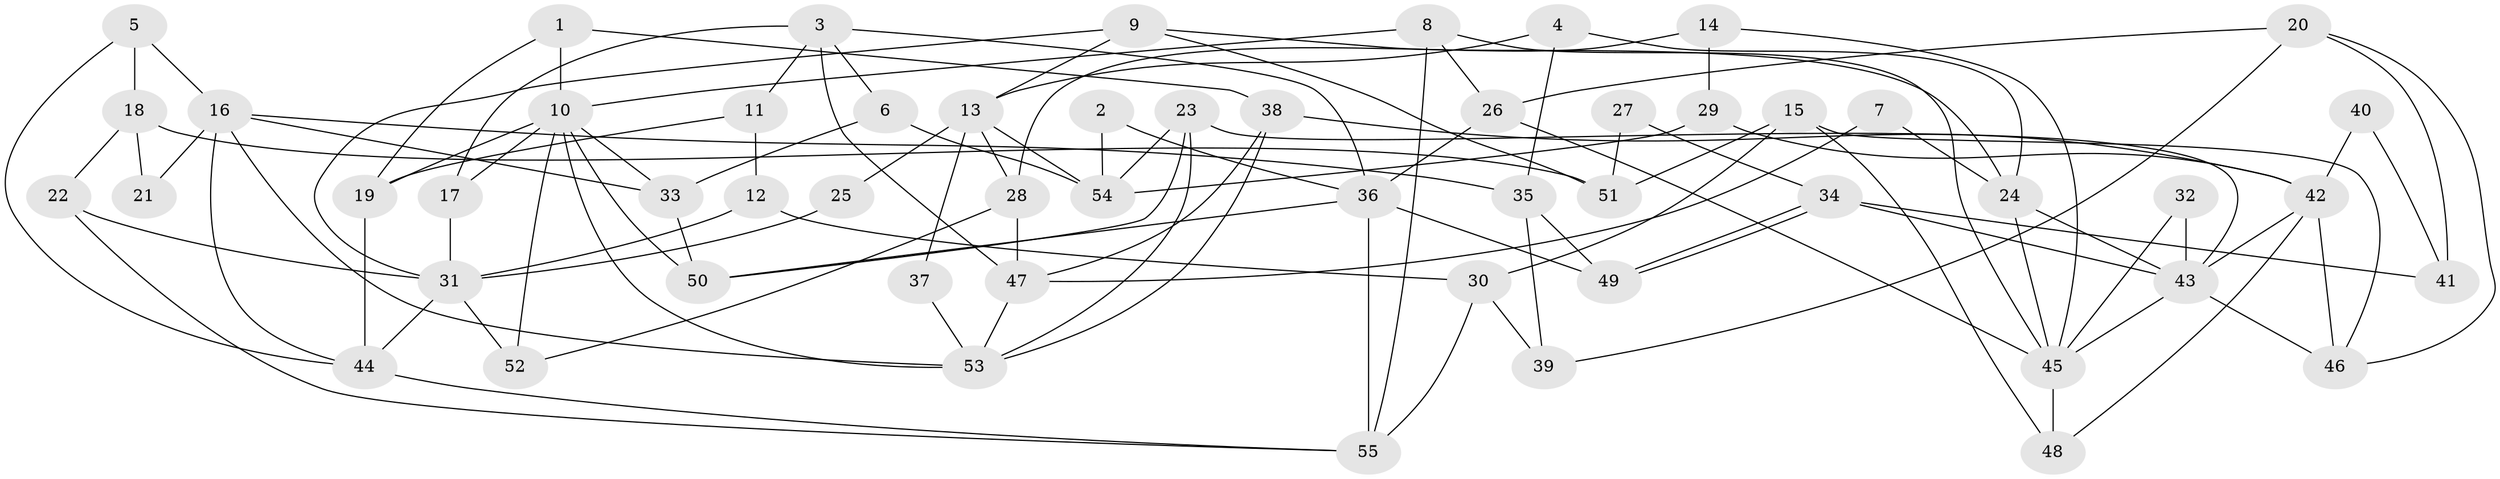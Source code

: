 // coarse degree distribution, {5: 0.21212121212121213, 6: 0.12121212121212122, 7: 0.12121212121212122, 4: 0.18181818181818182, 9: 0.09090909090909091, 8: 0.030303030303030304, 3: 0.12121212121212122, 2: 0.12121212121212122}
// Generated by graph-tools (version 1.1) at 2025/23/03/03/25 07:23:56]
// undirected, 55 vertices, 110 edges
graph export_dot {
graph [start="1"]
  node [color=gray90,style=filled];
  1;
  2;
  3;
  4;
  5;
  6;
  7;
  8;
  9;
  10;
  11;
  12;
  13;
  14;
  15;
  16;
  17;
  18;
  19;
  20;
  21;
  22;
  23;
  24;
  25;
  26;
  27;
  28;
  29;
  30;
  31;
  32;
  33;
  34;
  35;
  36;
  37;
  38;
  39;
  40;
  41;
  42;
  43;
  44;
  45;
  46;
  47;
  48;
  49;
  50;
  51;
  52;
  53;
  54;
  55;
  1 -- 10;
  1 -- 19;
  1 -- 38;
  2 -- 36;
  2 -- 54;
  3 -- 6;
  3 -- 17;
  3 -- 11;
  3 -- 36;
  3 -- 47;
  4 -- 13;
  4 -- 35;
  4 -- 24;
  5 -- 16;
  5 -- 44;
  5 -- 18;
  6 -- 33;
  6 -- 54;
  7 -- 47;
  7 -- 24;
  8 -- 10;
  8 -- 45;
  8 -- 26;
  8 -- 55;
  9 -- 13;
  9 -- 24;
  9 -- 31;
  9 -- 51;
  10 -- 53;
  10 -- 33;
  10 -- 17;
  10 -- 19;
  10 -- 50;
  10 -- 52;
  11 -- 19;
  11 -- 12;
  12 -- 31;
  12 -- 30;
  13 -- 28;
  13 -- 54;
  13 -- 25;
  13 -- 37;
  14 -- 28;
  14 -- 45;
  14 -- 29;
  15 -- 46;
  15 -- 30;
  15 -- 48;
  15 -- 51;
  16 -- 35;
  16 -- 44;
  16 -- 21;
  16 -- 33;
  16 -- 53;
  17 -- 31;
  18 -- 51;
  18 -- 21;
  18 -- 22;
  19 -- 44;
  20 -- 26;
  20 -- 46;
  20 -- 39;
  20 -- 41;
  22 -- 55;
  22 -- 31;
  23 -- 50;
  23 -- 53;
  23 -- 43;
  23 -- 54;
  24 -- 43;
  24 -- 45;
  25 -- 31;
  26 -- 45;
  26 -- 36;
  27 -- 51;
  27 -- 34;
  28 -- 47;
  28 -- 52;
  29 -- 42;
  29 -- 54;
  30 -- 55;
  30 -- 39;
  31 -- 44;
  31 -- 52;
  32 -- 45;
  32 -- 43;
  33 -- 50;
  34 -- 49;
  34 -- 49;
  34 -- 43;
  34 -- 41;
  35 -- 39;
  35 -- 49;
  36 -- 49;
  36 -- 50;
  36 -- 55;
  37 -- 53;
  38 -- 53;
  38 -- 42;
  38 -- 47;
  40 -- 41;
  40 -- 42;
  42 -- 43;
  42 -- 46;
  42 -- 48;
  43 -- 45;
  43 -- 46;
  44 -- 55;
  45 -- 48;
  47 -- 53;
}
